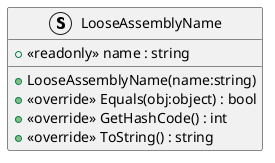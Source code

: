 @startuml
struct LooseAssemblyName {
    + <<readonly>> name : string
    + LooseAssemblyName(name:string)
    + <<override>> Equals(obj:object) : bool
    + <<override>> GetHashCode() : int
    + <<override>> ToString() : string
}
@enduml
